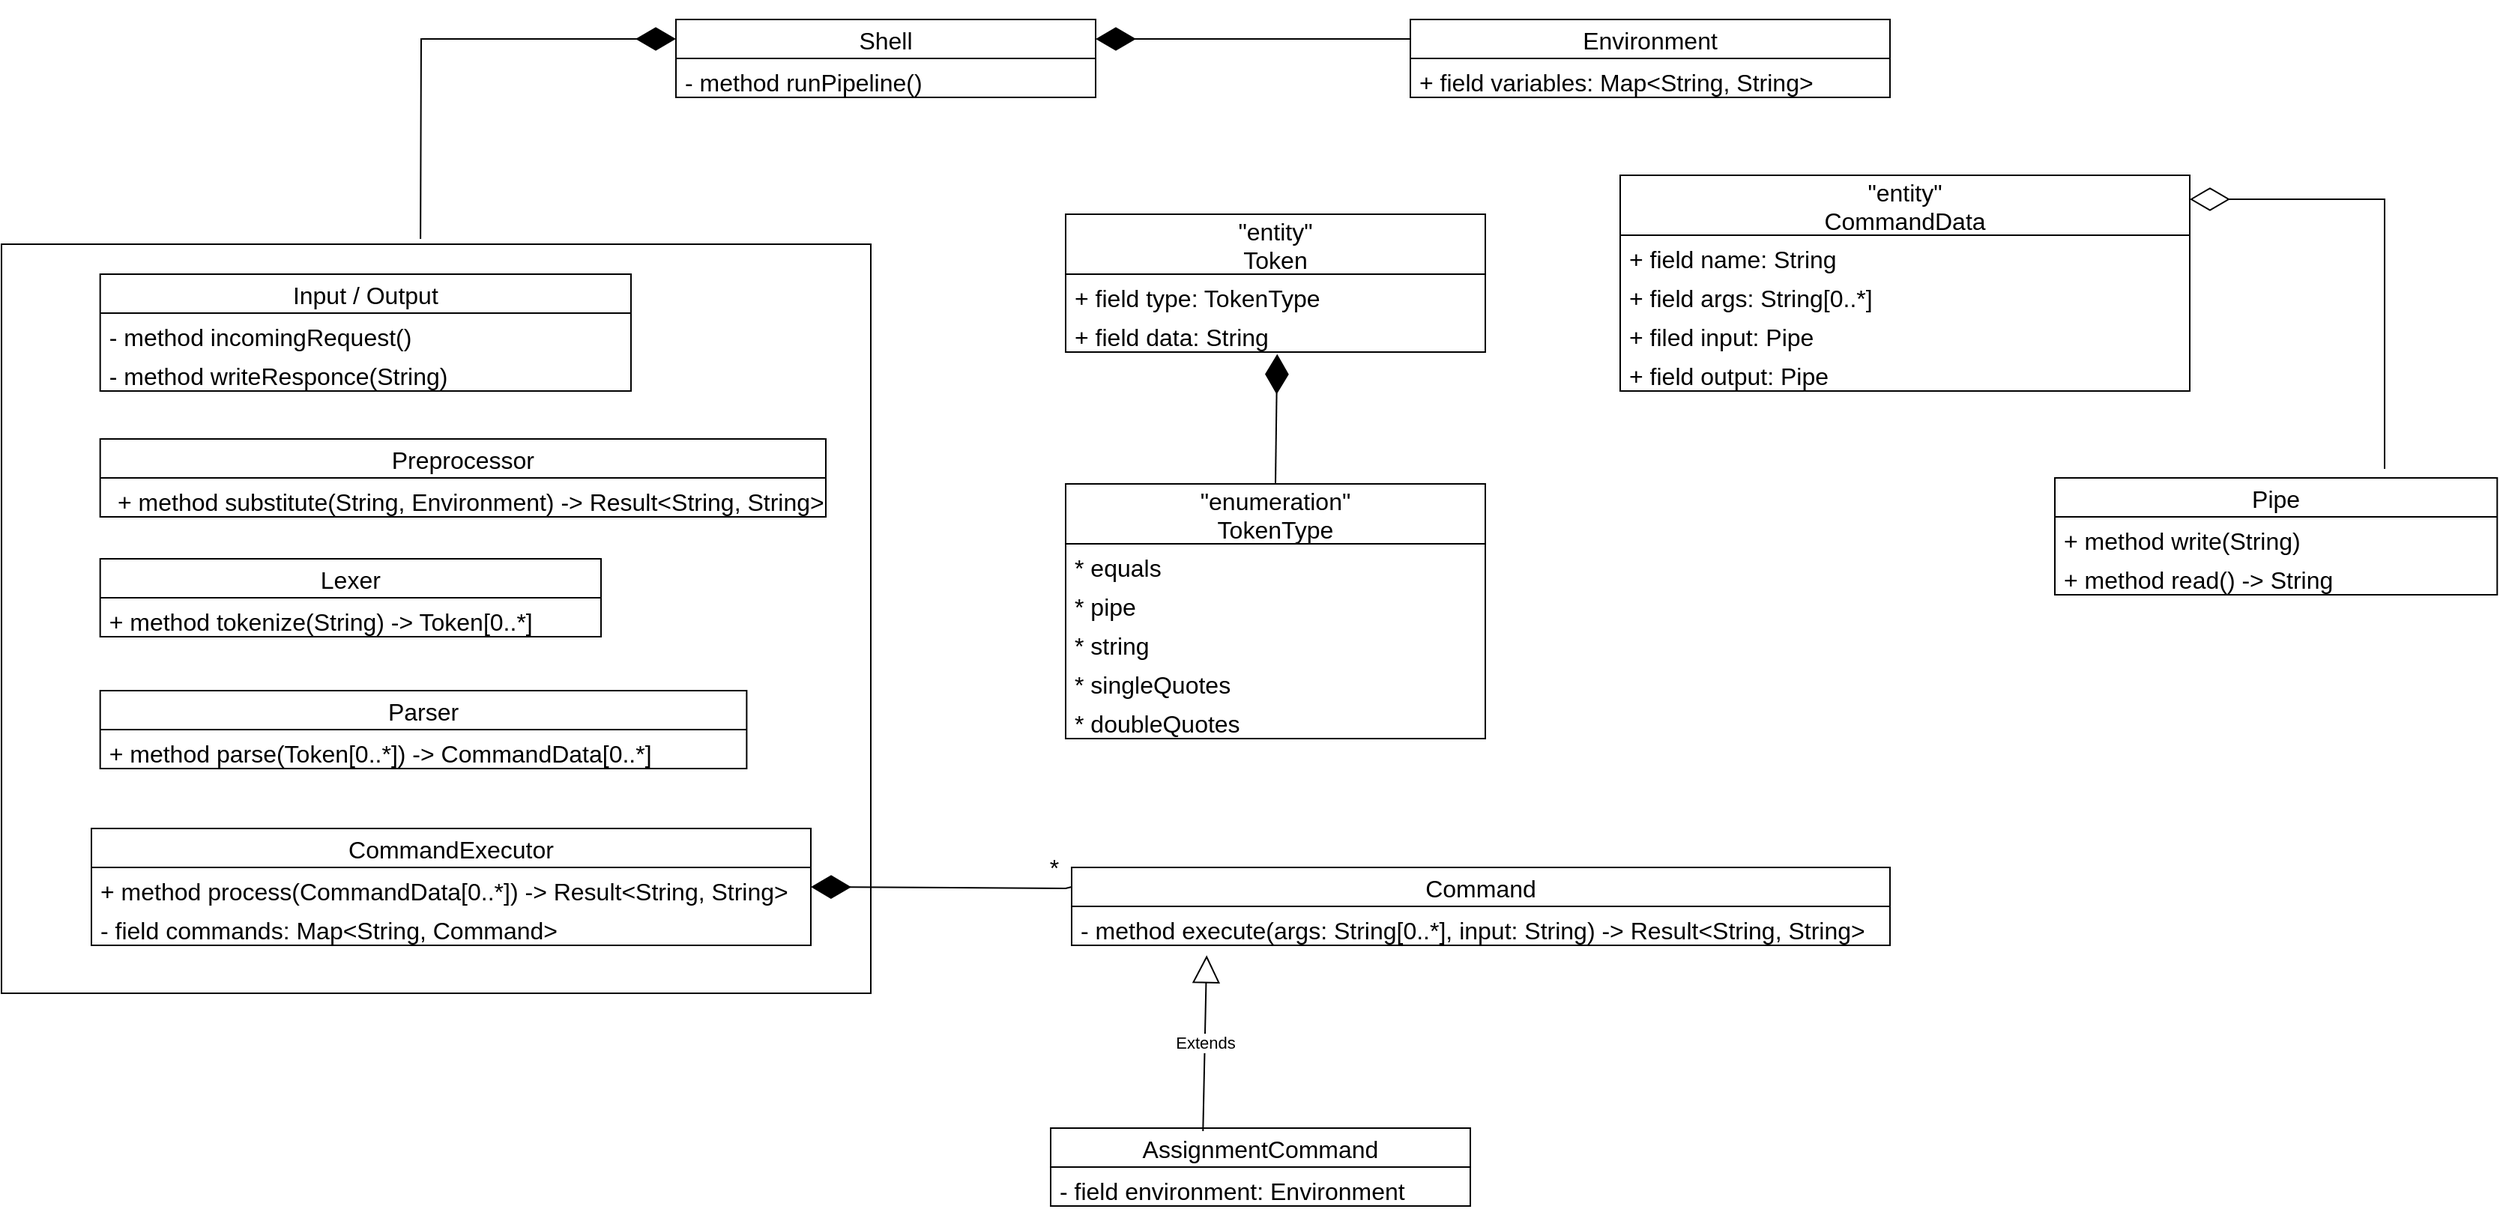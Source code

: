 <mxfile version="20.4.0" type="device"><diagram id="mBwLYHQNRunye2aNzEON" name="Page-1"><mxGraphModel dx="1577" dy="1075" grid="1" gridSize="10" guides="1" tooltips="1" connect="1" arrows="1" fold="1" page="1" pageScale="1" pageWidth="827" pageHeight="1169" math="0" shadow="0"><root><mxCell id="0"/><mxCell id="1" parent="0"/><mxCell id="KhzW3HCfDFGGpcyHgneD-43" value="&quot;entity&quot; &#10;Token" style="swimlane;fontStyle=0;childLayout=stackLayout;horizontal=1;startSize=40;fillColor=none;horizontalStack=0;resizeParent=1;resizeParentMax=0;resizeLast=0;collapsible=1;marginBottom=0;fontSize=16;" parent="1" vertex="1"><mxGeometry x="840" y="150" width="280" height="92" as="geometry"/></mxCell><mxCell id="KhzW3HCfDFGGpcyHgneD-44" value="+ field type: TokenType" style="text;strokeColor=none;fillColor=none;align=left;verticalAlign=top;spacingLeft=4;spacingRight=4;overflow=hidden;rotatable=0;points=[[0,0.5],[1,0.5]];portConstraint=eastwest;fontSize=16;" parent="KhzW3HCfDFGGpcyHgneD-43" vertex="1"><mxGeometry y="40" width="280" height="26" as="geometry"/></mxCell><mxCell id="KhzW3HCfDFGGpcyHgneD-46" value="+ field data: String" style="text;strokeColor=none;fillColor=none;align=left;verticalAlign=top;spacingLeft=4;spacingRight=4;overflow=hidden;rotatable=0;points=[[0,0.5],[1,0.5]];portConstraint=eastwest;fontSize=16;" parent="KhzW3HCfDFGGpcyHgneD-43" vertex="1"><mxGeometry y="66" width="280" height="26" as="geometry"/></mxCell><mxCell id="KhzW3HCfDFGGpcyHgneD-47" value="&quot;enumeration&quot; &#10;TokenType" style="swimlane;fontStyle=0;childLayout=stackLayout;horizontal=1;startSize=40;fillColor=none;horizontalStack=0;resizeParent=1;resizeParentMax=0;resizeLast=0;collapsible=1;marginBottom=0;fontSize=16;" parent="1" vertex="1"><mxGeometry x="840" y="330" width="280" height="170" as="geometry"/></mxCell><mxCell id="KhzW3HCfDFGGpcyHgneD-48" value="* equals" style="text;strokeColor=none;fillColor=none;align=left;verticalAlign=top;spacingLeft=4;spacingRight=4;overflow=hidden;rotatable=0;points=[[0,0.5],[1,0.5]];portConstraint=eastwest;fontSize=16;" parent="KhzW3HCfDFGGpcyHgneD-47" vertex="1"><mxGeometry y="40" width="280" height="26" as="geometry"/></mxCell><mxCell id="KhzW3HCfDFGGpcyHgneD-51" value="* pipe" style="text;strokeColor=none;fillColor=none;align=left;verticalAlign=top;spacingLeft=4;spacingRight=4;overflow=hidden;rotatable=0;points=[[0,0.5],[1,0.5]];portConstraint=eastwest;fontSize=16;" parent="KhzW3HCfDFGGpcyHgneD-47" vertex="1"><mxGeometry y="66" width="280" height="26" as="geometry"/></mxCell><mxCell id="KhzW3HCfDFGGpcyHgneD-52" value="* string" style="text;strokeColor=none;fillColor=none;align=left;verticalAlign=top;spacingLeft=4;spacingRight=4;overflow=hidden;rotatable=0;points=[[0,0.5],[1,0.5]];portConstraint=eastwest;fontSize=16;" parent="KhzW3HCfDFGGpcyHgneD-47" vertex="1"><mxGeometry y="92" width="280" height="26" as="geometry"/></mxCell><mxCell id="KhzW3HCfDFGGpcyHgneD-71" value="* singleQuotes" style="text;strokeColor=none;fillColor=none;align=left;verticalAlign=top;spacingLeft=4;spacingRight=4;overflow=hidden;rotatable=0;points=[[0,0.5],[1,0.5]];portConstraint=eastwest;fontSize=16;" parent="KhzW3HCfDFGGpcyHgneD-47" vertex="1"><mxGeometry y="118" width="280" height="26" as="geometry"/></mxCell><mxCell id="KhzW3HCfDFGGpcyHgneD-72" value="* doubleQuotes" style="text;strokeColor=none;fillColor=none;align=left;verticalAlign=top;spacingLeft=4;spacingRight=4;overflow=hidden;rotatable=0;points=[[0,0.5],[1,0.5]];portConstraint=eastwest;fontSize=16;" parent="KhzW3HCfDFGGpcyHgneD-47" vertex="1"><mxGeometry y="144" width="280" height="26" as="geometry"/></mxCell><mxCell id="KhzW3HCfDFGGpcyHgneD-58" value="&quot;entity&quot;&#10;CommandData" style="swimlane;fontStyle=0;childLayout=stackLayout;horizontal=1;startSize=40;fillColor=none;horizontalStack=0;resizeParent=1;resizeParentMax=0;resizeLast=0;collapsible=1;marginBottom=0;fontSize=16;" parent="1" vertex="1"><mxGeometry x="1210" y="124" width="380" height="144" as="geometry"/></mxCell><mxCell id="KhzW3HCfDFGGpcyHgneD-60" value="+ field name: String" style="text;strokeColor=none;fillColor=none;align=left;verticalAlign=top;spacingLeft=4;spacingRight=4;overflow=hidden;rotatable=0;points=[[0,0.5],[1,0.5]];portConstraint=eastwest;fontSize=16;" parent="KhzW3HCfDFGGpcyHgneD-58" vertex="1"><mxGeometry y="40" width="380" height="26" as="geometry"/></mxCell><mxCell id="KhzW3HCfDFGGpcyHgneD-73" value="+ field args: String[0..*]" style="text;strokeColor=none;fillColor=none;align=left;verticalAlign=top;spacingLeft=4;spacingRight=4;overflow=hidden;rotatable=0;points=[[0,0.5],[1,0.5]];portConstraint=eastwest;fontSize=16;" parent="KhzW3HCfDFGGpcyHgneD-58" vertex="1"><mxGeometry y="66" width="380" height="26" as="geometry"/></mxCell><mxCell id="KhzW3HCfDFGGpcyHgneD-74" value="+ filed input: Pipe" style="text;strokeColor=none;fillColor=none;align=left;verticalAlign=top;spacingLeft=4;spacingRight=4;overflow=hidden;rotatable=0;points=[[0,0.5],[1,0.5]];portConstraint=eastwest;fontSize=16;" parent="KhzW3HCfDFGGpcyHgneD-58" vertex="1"><mxGeometry y="92" width="380" height="26" as="geometry"/></mxCell><mxCell id="KhzW3HCfDFGGpcyHgneD-75" value="+ field output: Pipe" style="text;strokeColor=none;fillColor=none;align=left;verticalAlign=top;spacingLeft=4;spacingRight=4;overflow=hidden;rotatable=0;points=[[0,0.5],[1,0.5]];portConstraint=eastwest;fontSize=16;" parent="KhzW3HCfDFGGpcyHgneD-58" vertex="1"><mxGeometry y="118" width="380" height="26" as="geometry"/></mxCell><mxCell id="KhzW3HCfDFGGpcyHgneD-85" value="Command" style="swimlane;fontStyle=0;childLayout=stackLayout;horizontal=1;startSize=26;fillColor=none;horizontalStack=0;resizeParent=1;resizeParentMax=0;resizeLast=0;collapsible=1;marginBottom=0;fontSize=16;" parent="1" vertex="1"><mxGeometry x="844" y="586" width="546" height="52" as="geometry"/></mxCell><mxCell id="KhzW3HCfDFGGpcyHgneD-86" value="- method execute(args: String[0..*], input: String) -&gt; Result&lt;String, String&gt;" style="text;strokeColor=none;fillColor=none;align=left;verticalAlign=top;spacingLeft=4;spacingRight=4;overflow=hidden;rotatable=0;points=[[0,0.5],[1,0.5]];portConstraint=eastwest;fontSize=16;fontStyle=0" parent="KhzW3HCfDFGGpcyHgneD-85" vertex="1"><mxGeometry y="26" width="546" height="26" as="geometry"/></mxCell><mxCell id="KhzW3HCfDFGGpcyHgneD-88" value="Shell" style="swimlane;fontStyle=0;childLayout=stackLayout;horizontal=1;startSize=26;fillColor=none;horizontalStack=0;resizeParent=1;resizeParentMax=0;resizeLast=0;collapsible=1;marginBottom=0;fontSize=16;" parent="1" vertex="1"><mxGeometry x="580" y="20" width="280" height="52" as="geometry"/></mxCell><mxCell id="KhzW3HCfDFGGpcyHgneD-98" value="- method runPipeline()" style="text;strokeColor=none;fillColor=none;align=left;verticalAlign=top;spacingLeft=4;spacingRight=4;overflow=hidden;rotatable=0;points=[[0,0.5],[1,0.5]];portConstraint=eastwest;fontSize=16;" parent="KhzW3HCfDFGGpcyHgneD-88" vertex="1"><mxGeometry y="26" width="280" height="26" as="geometry"/></mxCell><mxCell id="KhzW3HCfDFGGpcyHgneD-91" value="Environment" style="swimlane;fontStyle=0;childLayout=stackLayout;horizontal=1;startSize=26;fillColor=none;horizontalStack=0;resizeParent=1;resizeParentMax=0;resizeLast=0;collapsible=1;marginBottom=0;fontSize=16;" parent="1" vertex="1"><mxGeometry x="1070" y="20" width="320" height="52" as="geometry"/></mxCell><mxCell id="KhzW3HCfDFGGpcyHgneD-93" value="+ field variables: Map&lt;String, String&gt;" style="text;strokeColor=none;fillColor=none;align=left;verticalAlign=top;spacingLeft=4;spacingRight=4;overflow=hidden;rotatable=0;points=[[0,0.5],[1,0.5]];portConstraint=eastwest;fontSize=16;" parent="KhzW3HCfDFGGpcyHgneD-91" vertex="1"><mxGeometry y="26" width="320" height="26" as="geometry"/></mxCell><mxCell id="KhzW3HCfDFGGpcyHgneD-109" value="AssignmentCommand" style="swimlane;fontStyle=0;childLayout=stackLayout;horizontal=1;startSize=26;fillColor=none;horizontalStack=0;resizeParent=1;resizeParentMax=0;resizeLast=0;collapsible=1;marginBottom=0;fontSize=16;" parent="1" vertex="1"><mxGeometry x="830" y="760" width="280" height="52" as="geometry"/></mxCell><mxCell id="KhzW3HCfDFGGpcyHgneD-111" value="- field environment: Environment" style="text;strokeColor=none;fillColor=none;align=left;verticalAlign=top;spacingLeft=4;spacingRight=4;overflow=hidden;rotatable=0;points=[[0,0.5],[1,0.5]];portConstraint=eastwest;fontSize=16;" parent="KhzW3HCfDFGGpcyHgneD-109" vertex="1"><mxGeometry y="26" width="280" height="26" as="geometry"/></mxCell><mxCell id="lBV4ivMA47uS4kKZYbYJ-3" value="" style="endArrow=diamondThin;endFill=1;endSize=24;html=1;rounded=0;entryX=0;entryY=0.25;entryDx=0;entryDy=0;exitX=0.482;exitY=-0.007;exitDx=0;exitDy=0;exitPerimeter=0;" parent="1" source="lBV4ivMA47uS4kKZYbYJ-1" target="KhzW3HCfDFGGpcyHgneD-88" edge="1"><mxGeometry width="160" relative="1" as="geometry"><mxPoint x="920" y="420" as="sourcePoint"/><mxPoint x="1080" y="420" as="targetPoint"/><Array as="points"><mxPoint x="410" y="33"/></Array></mxGeometry></mxCell><mxCell id="lBV4ivMA47uS4kKZYbYJ-6" value="" style="endArrow=diamondThin;endFill=1;endSize=24;html=1;rounded=0;entryX=1;entryY=0.25;entryDx=0;entryDy=0;exitX=0;exitY=0.25;exitDx=0;exitDy=0;" parent="1" source="KhzW3HCfDFGGpcyHgneD-91" target="KhzW3HCfDFGGpcyHgneD-88" edge="1"><mxGeometry width="160" relative="1" as="geometry"><mxPoint x="940" y="100" as="sourcePoint"/><mxPoint x="1100" y="100" as="targetPoint"/><Array as="points"/></mxGeometry></mxCell><mxCell id="lBV4ivMA47uS4kKZYbYJ-1" value="" style="html=1;" parent="1" vertex="1"><mxGeometry x="130" y="170" width="580" height="500" as="geometry"/></mxCell><mxCell id="KhzW3HCfDFGGpcyHgneD-19" value="&#10;Input / Output&#10;" style="swimlane;fontStyle=0;childLayout=stackLayout;horizontal=1;startSize=26;fillColor=none;horizontalStack=0;resizeParent=1;resizeParentMax=0;resizeLast=0;collapsible=1;marginBottom=0;fontSize=16;" parent="1" vertex="1"><mxGeometry x="195.84" y="190" width="354.16" height="78" as="geometry"/></mxCell><mxCell id="KhzW3HCfDFGGpcyHgneD-21" value="- method incomingRequest()" style="text;strokeColor=none;fillColor=none;align=left;verticalAlign=top;spacingLeft=4;spacingRight=4;overflow=hidden;rotatable=0;points=[[0,0.5],[1,0.5]];portConstraint=eastwest;fontSize=16;" parent="KhzW3HCfDFGGpcyHgneD-19" vertex="1"><mxGeometry y="26" width="354.16" height="26" as="geometry"/></mxCell><mxCell id="KhzW3HCfDFGGpcyHgneD-25" value="- method writeResponce(String)" style="text;strokeColor=none;fillColor=none;align=left;verticalAlign=top;spacingLeft=4;spacingRight=4;overflow=hidden;rotatable=0;points=[[0,0.5],[1,0.5]];portConstraint=eastwest;fontSize=16;" parent="KhzW3HCfDFGGpcyHgneD-19" vertex="1"><mxGeometry y="52" width="354.16" height="26" as="geometry"/></mxCell><mxCell id="KhzW3HCfDFGGpcyHgneD-26" value="Lexer" style="swimlane;fontStyle=0;childLayout=stackLayout;horizontal=1;startSize=26;fillColor=none;horizontalStack=0;resizeParent=1;resizeParentMax=0;resizeLast=0;collapsible=1;marginBottom=0;fontSize=16;" parent="1" vertex="1"><mxGeometry x="195.84" y="380" width="334.16" height="52" as="geometry"/></mxCell><mxCell id="KhzW3HCfDFGGpcyHgneD-27" value="+ method tokenize(String) -&gt; Token[0..*]" style="text;strokeColor=none;fillColor=none;align=left;verticalAlign=top;spacingLeft=4;spacingRight=4;overflow=hidden;rotatable=0;points=[[0,0.5],[1,0.5]];portConstraint=eastwest;fontSize=16;" parent="KhzW3HCfDFGGpcyHgneD-26" vertex="1"><mxGeometry y="26" width="334.16" height="26" as="geometry"/></mxCell><mxCell id="KhzW3HCfDFGGpcyHgneD-54" value="Parser" style="swimlane;fontStyle=0;childLayout=stackLayout;horizontal=1;startSize=26;fillColor=none;horizontalStack=0;resizeParent=1;resizeParentMax=0;resizeLast=0;collapsible=1;marginBottom=0;fontSize=16;" parent="1" vertex="1"><mxGeometry x="195.838" y="468" width="431.351" height="52" as="geometry"/></mxCell><mxCell id="KhzW3HCfDFGGpcyHgneD-55" value="+ method parse(Token[0..*]) -&gt; CommandData[0..*]" style="text;strokeColor=none;fillColor=none;align=left;verticalAlign=top;spacingLeft=4;spacingRight=4;overflow=hidden;rotatable=0;points=[[0,0.5],[1,0.5]];portConstraint=eastwest;fontSize=16;" parent="KhzW3HCfDFGGpcyHgneD-54" vertex="1"><mxGeometry y="26" width="431.351" height="26" as="geometry"/></mxCell><mxCell id="KhzW3HCfDFGGpcyHgneD-79" value="CommandExecutor" style="swimlane;fontStyle=0;childLayout=stackLayout;horizontal=1;startSize=26;fillColor=none;horizontalStack=0;resizeParent=1;resizeParentMax=0;resizeLast=0;collapsible=1;marginBottom=0;fontSize=16;" parent="1" vertex="1"><mxGeometry x="190" y="560" width="480" height="78" as="geometry"/></mxCell><mxCell id="KhzW3HCfDFGGpcyHgneD-80" value="+ method process(CommandData[0..*]) -&gt; Result&lt;String, String&gt;" style="text;strokeColor=none;fillColor=none;align=left;verticalAlign=top;spacingLeft=4;spacingRight=4;overflow=hidden;rotatable=0;points=[[0,0.5],[1,0.5]];portConstraint=eastwest;fontSize=16;" parent="KhzW3HCfDFGGpcyHgneD-79" vertex="1"><mxGeometry y="26" width="480" height="26" as="geometry"/></mxCell><mxCell id="KhzW3HCfDFGGpcyHgneD-84" value="- field commands: Map&lt;String, Command&gt;" style="text;strokeColor=none;fillColor=none;align=left;verticalAlign=top;spacingLeft=4;spacingRight=4;overflow=hidden;rotatable=0;points=[[0,0.5],[1,0.5]];portConstraint=eastwest;fontSize=16;fontStyle=0" parent="KhzW3HCfDFGGpcyHgneD-79" vertex="1"><mxGeometry y="52" width="480" height="26" as="geometry"/></mxCell><mxCell id="KhzW3HCfDFGGpcyHgneD-96" value="Preprocessor" style="swimlane;fontStyle=0;childLayout=stackLayout;horizontal=1;startSize=26;fillColor=none;horizontalStack=0;resizeParent=1;resizeParentMax=0;resizeLast=0;collapsible=1;marginBottom=0;fontSize=16;" parent="1" vertex="1"><mxGeometry x="195.84" y="300" width="484.16" height="52" as="geometry"/></mxCell><mxCell id="KhzW3HCfDFGGpcyHgneD-97" value="+ method substitute(String, Environment) -&gt; Result&lt;String, String&gt;" style="text;strokeColor=none;fillColor=none;align=left;verticalAlign=top;spacingLeft=4;spacingRight=4;overflow=hidden;rotatable=0;points=[[0,0.5],[1,0.5]];portConstraint=eastwest;fontSize=16;" parent="1" vertex="1"><mxGeometry x="201.514" y="326" width="533.514" height="34" as="geometry"/></mxCell><mxCell id="KhzW3HCfDFGGpcyHgneD-100" value="Pipe" style="swimlane;fontStyle=0;childLayout=stackLayout;horizontal=1;startSize=26;fillColor=none;horizontalStack=0;resizeParent=1;resizeParentMax=0;resizeLast=0;collapsible=1;marginBottom=0;fontSize=16;" parent="1" vertex="1"><mxGeometry x="1499.998" y="326" width="295.135" height="78" as="geometry"/></mxCell><mxCell id="KhzW3HCfDFGGpcyHgneD-101" value="+ method write(String)" style="text;strokeColor=none;fillColor=none;align=left;verticalAlign=top;spacingLeft=4;spacingRight=4;overflow=hidden;rotatable=0;points=[[0,0.5],[1,0.5]];portConstraint=eastwest;fontSize=16;" parent="KhzW3HCfDFGGpcyHgneD-100" vertex="1"><mxGeometry y="26" width="295.135" height="26" as="geometry"/></mxCell><mxCell id="KhzW3HCfDFGGpcyHgneD-102" value="+ method read() -&gt; String" style="text;strokeColor=none;fillColor=none;align=left;verticalAlign=top;spacingLeft=4;spacingRight=4;overflow=hidden;rotatable=0;points=[[0,0.5],[1,0.5]];portConstraint=eastwest;fontSize=16;" parent="KhzW3HCfDFGGpcyHgneD-100" vertex="1"><mxGeometry y="52" width="295.135" height="26" as="geometry"/></mxCell><mxCell id="lBV4ivMA47uS4kKZYbYJ-25" value="" style="endArrow=diamondThin;endFill=1;endSize=24;html=1;rounded=0;entryX=0.504;entryY=1.051;entryDx=0;entryDy=0;entryPerimeter=0;exitX=0.5;exitY=0;exitDx=0;exitDy=0;" parent="1" source="KhzW3HCfDFGGpcyHgneD-47" target="KhzW3HCfDFGGpcyHgneD-46" edge="1"><mxGeometry width="160" relative="1" as="geometry"><mxPoint x="860" y="290" as="sourcePoint"/><mxPoint x="1020" y="290" as="targetPoint"/></mxGeometry></mxCell><mxCell id="lBV4ivMA47uS4kKZYbYJ-26" value="Extends" style="endArrow=block;endSize=16;endFill=0;html=1;rounded=0;entryX=0.165;entryY=1.256;entryDx=0;entryDy=0;entryPerimeter=0;exitX=0.363;exitY=0.038;exitDx=0;exitDy=0;exitPerimeter=0;" parent="1" source="KhzW3HCfDFGGpcyHgneD-109" target="KhzW3HCfDFGGpcyHgneD-86" edge="1"><mxGeometry width="160" relative="1" as="geometry"><mxPoint x="770" y="692" as="sourcePoint"/><mxPoint x="930" y="692" as="targetPoint"/></mxGeometry></mxCell><mxCell id="lBV4ivMA47uS4kKZYbYJ-27" value="" style="endArrow=diamondThin;endFill=0;endSize=24;html=1;rounded=0;" parent="1" edge="1"><mxGeometry width="160" relative="1" as="geometry"><mxPoint x="1720" y="320" as="sourcePoint"/><mxPoint x="1590" y="140" as="targetPoint"/><Array as="points"><mxPoint x="1720" y="140"/></Array></mxGeometry></mxCell><mxCell id="lBV4ivMA47uS4kKZYbYJ-28" value="" style="endArrow=diamondThin;endFill=1;endSize=24;html=1;rounded=0;entryX=1;entryY=0.5;entryDx=0;entryDy=0;exitX=0;exitY=0.25;exitDx=0;exitDy=0;" parent="1" source="KhzW3HCfDFGGpcyHgneD-85" target="KhzW3HCfDFGGpcyHgneD-80" edge="1"><mxGeometry width="160" relative="1" as="geometry"><mxPoint x="850" y="660" as="sourcePoint"/><mxPoint x="1010" y="660" as="targetPoint"/><Array as="points"><mxPoint x="840" y="600"/></Array></mxGeometry></mxCell><mxCell id="lBV4ivMA47uS4kKZYbYJ-29" value="&lt;font style=&quot;font-size: 16px;&quot;&gt;*&lt;/font&gt;" style="edgeLabel;html=1;align=center;verticalAlign=middle;resizable=0;points=[];" parent="lBV4ivMA47uS4kKZYbYJ-28" vertex="1" connectable="0"><mxGeometry x="-0.583" y="3" relative="1" as="geometry"><mxPoint x="24" y="-17" as="offset"/></mxGeometry></mxCell></root></mxGraphModel></diagram></mxfile>